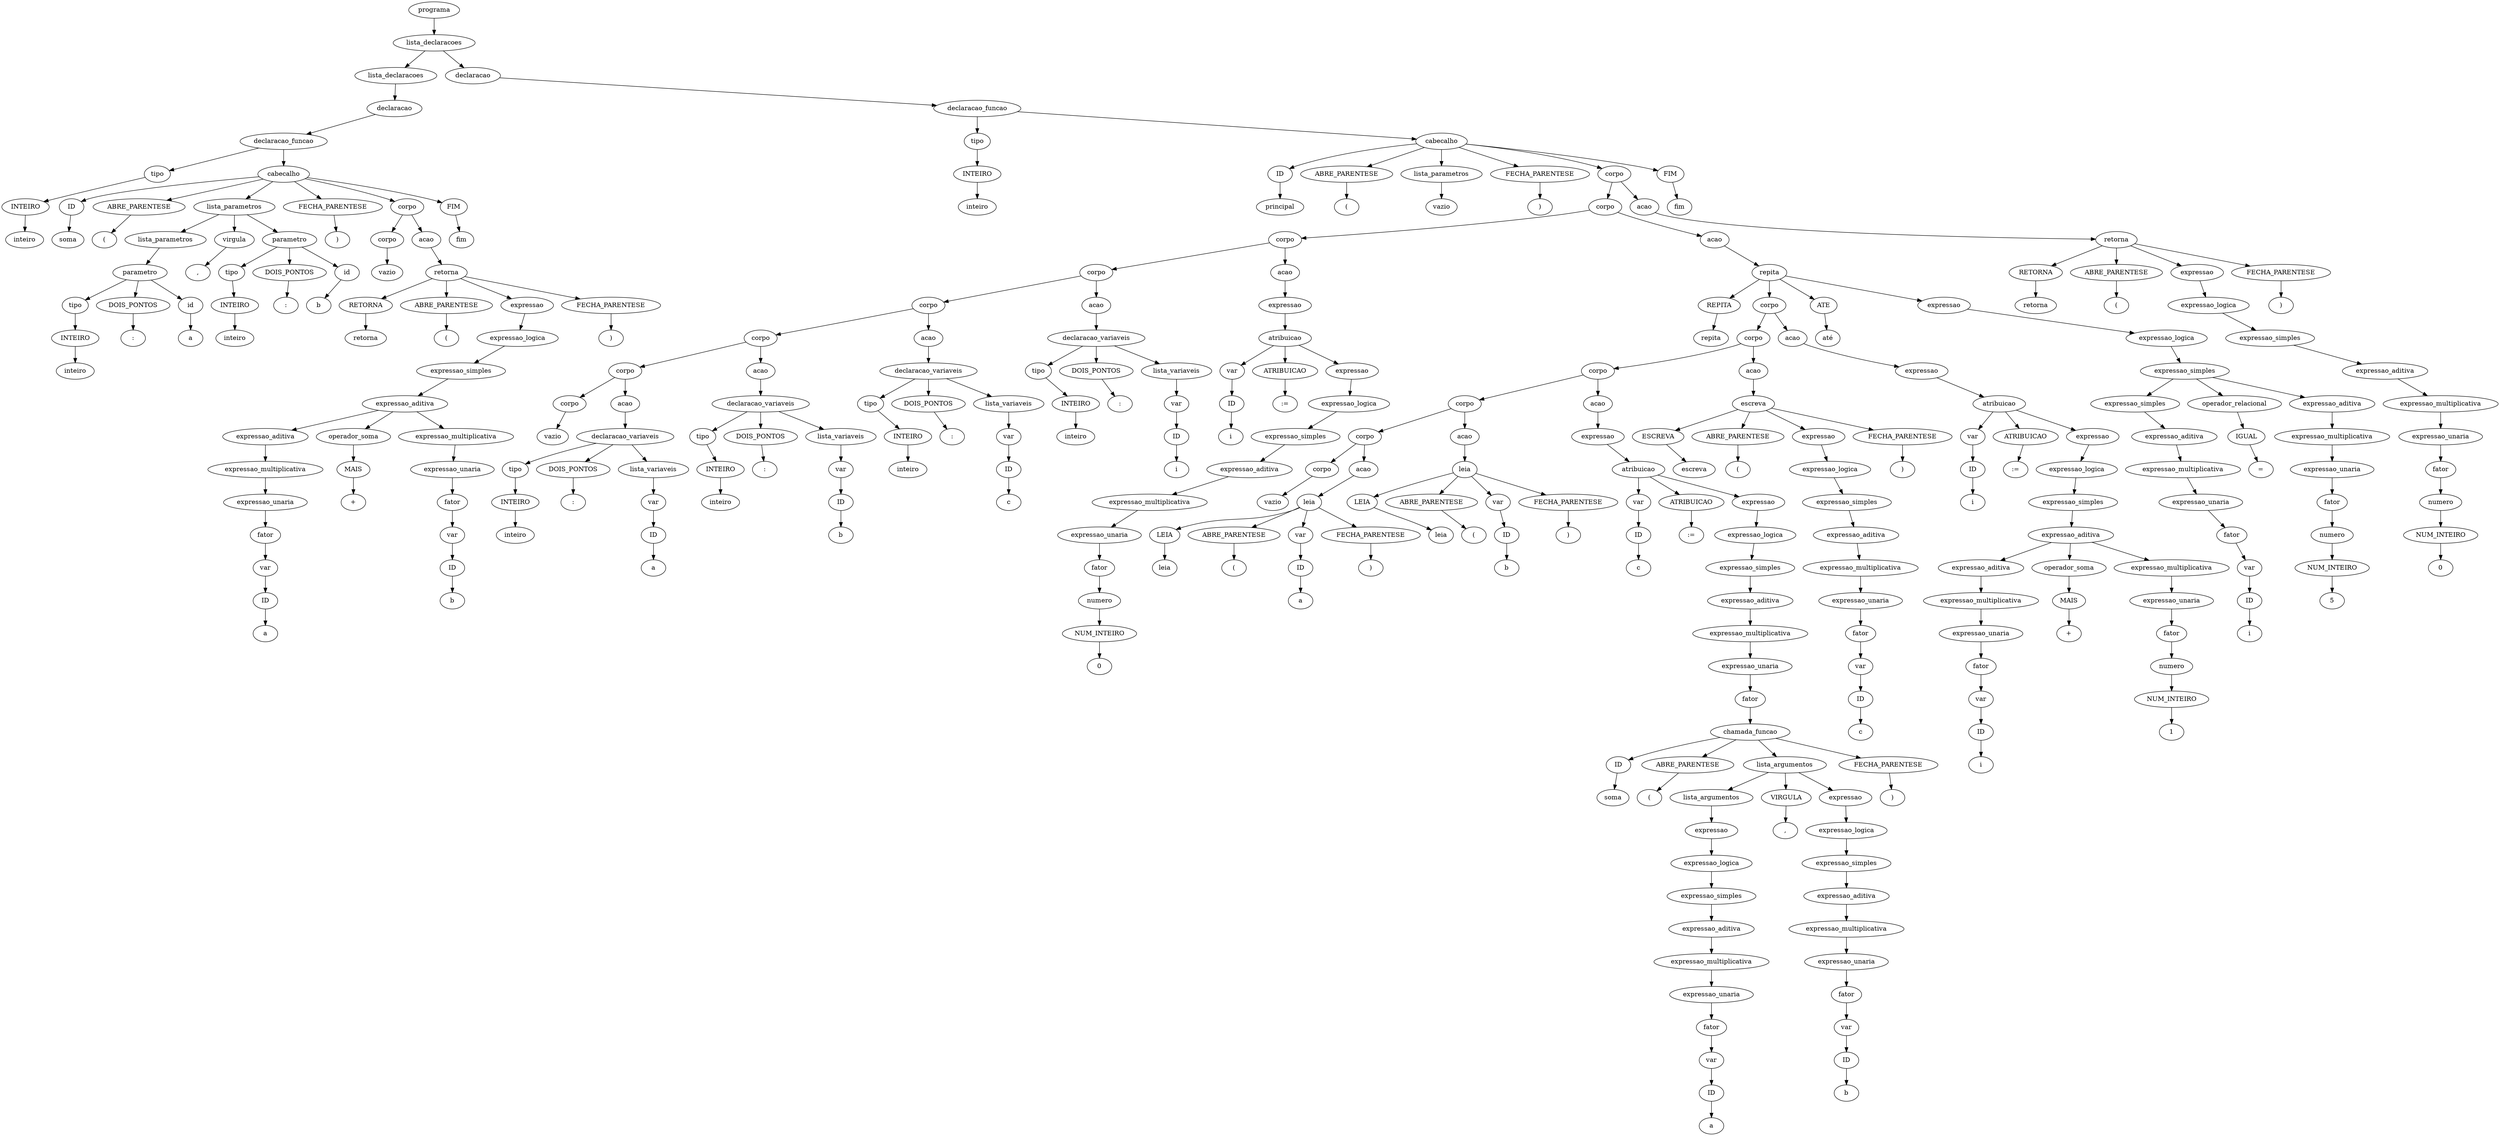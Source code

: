 digraph tree {
    "0x0" [label="programa"];
    "0x1" [label="lista_declaracoes"];
    "0x2" [label="lista_declaracoes"];
    "0x3" [label="declaracao"];
    "0x4" [label="declaracao_funcao"];
    "0x5" [label="tipo"];
    "0x6" [label="INTEIRO"];
    "0x7" [label="inteiro"];
    "0x8" [label="cabecalho"];
    "0x9" [label="ID"];
    "0xa" [label="soma"];
    "0xb" [label="ABRE_PARENTESE"];
    "0xc" [label="("];
    "0xd" [label="lista_parametros"];
    "0xe" [label="lista_parametros"];
    "0xf" [label="parametro"];
    "0x10" [label="tipo"];
    "0x11" [label="INTEIRO"];
    "0x12" [label="inteiro"];
    "0x13" [label="DOIS_PONTOS"];
    "0x14" [label=":"];
    "0x15" [label="id"];
    "0x16" [label="a"];
    "0x17" [label="virgula"];
    "0x18" [label=","];
    "0x19" [label="parametro"];
    "0x1a" [label="tipo"];
    "0x1b" [label="INTEIRO"];
    "0x1c" [label="inteiro"];
    "0x1d" [label="DOIS_PONTOS"];
    "0x1e" [label=":"];
    "0x1f" [label="id"];
    "0x20" [label="b"];
    "0x21" [label="FECHA_PARENTESE"];
    "0x22" [label=")"];
    "0x23" [label="corpo"];
    "0x24" [label="corpo"];
    "0x25" [label="vazio"];
    "0x26" [label="acao"];
    "0x27" [label="retorna"];
    "0x28" [label="RETORNA"];
    "0x29" [label="retorna"];
    "0x2a" [label="ABRE_PARENTESE"];
    "0x2b" [label="("];
    "0x2c" [label="expressao"];
    "0x2d" [label="expressao_logica"];
    "0x2e" [label="expressao_simples"];
    "0x2f" [label="expressao_aditiva"];
    "0x30" [label="expressao_aditiva"];
    "0x31" [label="expressao_multiplicativa"];
    "0x32" [label="expressao_unaria"];
    "0x33" [label="fator"];
    "0x34" [label="var"];
    "0x35" [label="ID"];
    "0x36" [label="a"];
    "0x37" [label="operador_soma"];
    "0x38" [label="MAIS"];
    "0x39" [label="+"];
    "0x3a" [label="expressao_multiplicativa"];
    "0x3b" [label="expressao_unaria"];
    "0x3c" [label="fator"];
    "0x3d" [label="var"];
    "0x3e" [label="ID"];
    "0x3f" [label="b"];
    "0x40" [label="FECHA_PARENTESE"];
    "0x41" [label=")"];
    "0x42" [label="FIM"];
    "0x43" [label="fim"];
    "0x44" [label="declaracao"];
    "0x45" [label="declaracao_funcao"];
    "0x46" [label="tipo"];
    "0x47" [label="INTEIRO"];
    "0x48" [label="inteiro"];
    "0x49" [label="cabecalho"];
    "0x4a" [label="ID"];
    "0x4b" [label="principal"];
    "0x4c" [label="ABRE_PARENTESE"];
    "0x4d" [label="("];
    "0x4e" [label="lista_parametros"];
    "0x4f" [label="vazio"];
    "0x50" [label="FECHA_PARENTESE"];
    "0x51" [label=")"];
    "0x52" [label="corpo"];
    "0x53" [label="corpo"];
    "0x54" [label="corpo"];
    "0x55" [label="corpo"];
    "0x56" [label="corpo"];
    "0x57" [label="corpo"];
    "0x58" [label="corpo"];
    "0x59" [label="corpo"];
    "0x5a" [label="vazio"];
    "0x5b" [label="acao"];
    "0x5c" [label="declaracao_variaveis"];
    "0x5d" [label="tipo"];
    "0x5e" [label="INTEIRO"];
    "0x5f" [label="inteiro"];
    "0x60" [label="DOIS_PONTOS"];
    "0x61" [label=":"];
    "0x62" [label="lista_variaveis"];
    "0x63" [label="var"];
    "0x64" [label="ID"];
    "0x65" [label="a"];
    "0x66" [label="acao"];
    "0x67" [label="declaracao_variaveis"];
    "0x68" [label="tipo"];
    "0x69" [label="INTEIRO"];
    "0x6a" [label="inteiro"];
    "0x6b" [label="DOIS_PONTOS"];
    "0x6c" [label=":"];
    "0x6d" [label="lista_variaveis"];
    "0x6e" [label="var"];
    "0x6f" [label="ID"];
    "0x70" [label="b"];
    "0x71" [label="acao"];
    "0x72" [label="declaracao_variaveis"];
    "0x73" [label="tipo"];
    "0x74" [label="INTEIRO"];
    "0x75" [label="inteiro"];
    "0x76" [label="DOIS_PONTOS"];
    "0x77" [label=":"];
    "0x78" [label="lista_variaveis"];
    "0x79" [label="var"];
    "0x7a" [label="ID"];
    "0x7b" [label="c"];
    "0x7c" [label="acao"];
    "0x7d" [label="declaracao_variaveis"];
    "0x7e" [label="tipo"];
    "0x7f" [label="INTEIRO"];
    "0x80" [label="inteiro"];
    "0x81" [label="DOIS_PONTOS"];
    "0x82" [label=":"];
    "0x83" [label="lista_variaveis"];
    "0x84" [label="var"];
    "0x85" [label="ID"];
    "0x86" [label="i"];
    "0x87" [label="acao"];
    "0x88" [label="expressao"];
    "0x89" [label="atribuicao"];
    "0x8a" [label="var"];
    "0x8b" [label="ID"];
    "0x8c" [label="i"];
    "0x8d" [label="ATRIBUICAO"];
    "0x8e" [label=":="];
    "0x8f" [label="expressao"];
    "0x90" [label="expressao_logica"];
    "0x91" [label="expressao_simples"];
    "0x92" [label="expressao_aditiva"];
    "0x93" [label="expressao_multiplicativa"];
    "0x94" [label="expressao_unaria"];
    "0x95" [label="fator"];
    "0x96" [label="numero"];
    "0x97" [label="NUM_INTEIRO"];
    "0x98" [label="0"];
    "0x99" [label="acao"];
    "0x9a" [label="repita"];
    "0x9b" [label="REPITA"];
    "0x9c" [label="repita"];
    "0x9d" [label="corpo"];
    "0x9e" [label="corpo"];
    "0x9f" [label="corpo"];
    "0xa0" [label="corpo"];
    "0xa1" [label="corpo"];
    "0xa2" [label="corpo"];
    "0xa3" [label="vazio"];
    "0xa4" [label="acao"];
    "0xa5" [label="leia"];
    "0xa6" [label="LEIA"];
    "0xa7" [label="leia"];
    "0xa8" [label="ABRE_PARENTESE"];
    "0xa9" [label="("];
    "0xaa" [label="var"];
    "0xab" [label="ID"];
    "0xac" [label="a"];
    "0xad" [label="FECHA_PARENTESE"];
    "0xae" [label=")"];
    "0xaf" [label="acao"];
    "0xb0" [label="leia"];
    "0xb1" [label="LEIA"];
    "0xb2" [label="leia"];
    "0xb3" [label="ABRE_PARENTESE"];
    "0xb4" [label="("];
    "0xb5" [label="var"];
    "0xb6" [label="ID"];
    "0xb7" [label="b"];
    "0xb8" [label="FECHA_PARENTESE"];
    "0xb9" [label=")"];
    "0xba" [label="acao"];
    "0xbb" [label="expressao"];
    "0xbc" [label="atribuicao"];
    "0xbd" [label="var"];
    "0xbe" [label="ID"];
    "0xbf" [label="c"];
    "0xc0" [label="ATRIBUICAO"];
    "0xc1" [label=":="];
    "0xc2" [label="expressao"];
    "0xc3" [label="expressao_logica"];
    "0xc4" [label="expressao_simples"];
    "0xc5" [label="expressao_aditiva"];
    "0xc6" [label="expressao_multiplicativa"];
    "0xc7" [label="expressao_unaria"];
    "0xc8" [label="fator"];
    "0xc9" [label="chamada_funcao"];
    "0xca" [label="ID"];
    "0xcb" [label="soma"];
    "0xcc" [label="ABRE_PARENTESE"];
    "0xcd" [label="("];
    "0xce" [label="lista_argumentos"];
    "0xcf" [label="lista_argumentos"];
    "0xd0" [label="expressao"];
    "0xd1" [label="expressao_logica"];
    "0xd2" [label="expressao_simples"];
    "0xd3" [label="expressao_aditiva"];
    "0xd4" [label="expressao_multiplicativa"];
    "0xd5" [label="expressao_unaria"];
    "0xd6" [label="fator"];
    "0xd7" [label="var"];
    "0xd8" [label="ID"];
    "0xd9" [label="a"];
    "0xda" [label="VIRGULA"];
    "0xdb" [label=","];
    "0xdc" [label="expressao"];
    "0xdd" [label="expressao_logica"];
    "0xde" [label="expressao_simples"];
    "0xdf" [label="expressao_aditiva"];
    "0xe0" [label="expressao_multiplicativa"];
    "0xe1" [label="expressao_unaria"];
    "0xe2" [label="fator"];
    "0xe3" [label="var"];
    "0xe4" [label="ID"];
    "0xe5" [label="b"];
    "0xe6" [label="FECHA_PARENTESE"];
    "0xe7" [label=")"];
    "0xe8" [label="acao"];
    "0xe9" [label="escreva"];
    "0xea" [label="ESCREVA"];
    "0xeb" [label="escreva"];
    "0xec" [label="ABRE_PARENTESE"];
    "0xed" [label="("];
    "0xee" [label="expressao"];
    "0xef" [label="expressao_logica"];
    "0xf0" [label="expressao_simples"];
    "0xf1" [label="expressao_aditiva"];
    "0xf2" [label="expressao_multiplicativa"];
    "0xf3" [label="expressao_unaria"];
    "0xf4" [label="fator"];
    "0xf5" [label="var"];
    "0xf6" [label="ID"];
    "0xf7" [label="c"];
    "0xf8" [label="FECHA_PARENTESE"];
    "0xf9" [label=")"];
    "0xfa" [label="acao"];
    "0xfb" [label="expressao"];
    "0xfc" [label="atribuicao"];
    "0xfd" [label="var"];
    "0xfe" [label="ID"];
    "0xff" [label="i"];
    "0x100" [label="ATRIBUICAO"];
    "0x101" [label=":="];
    "0x102" [label="expressao"];
    "0x103" [label="expressao_logica"];
    "0x104" [label="expressao_simples"];
    "0x105" [label="expressao_aditiva"];
    "0x106" [label="expressao_aditiva"];
    "0x107" [label="expressao_multiplicativa"];
    "0x108" [label="expressao_unaria"];
    "0x109" [label="fator"];
    "0x10a" [label="var"];
    "0x10b" [label="ID"];
    "0x10c" [label="i"];
    "0x10d" [label="operador_soma"];
    "0x10e" [label="MAIS"];
    "0x10f" [label="+"];
    "0x110" [label="expressao_multiplicativa"];
    "0x111" [label="expressao_unaria"];
    "0x112" [label="fator"];
    "0x113" [label="numero"];
    "0x114" [label="NUM_INTEIRO"];
    "0x115" [label="1"];
    "0x116" [label="ATE"];
    "0x117" [label="até"];
    "0x118" [label="expressao"];
    "0x119" [label="expressao_logica"];
    "0x11a" [label="expressao_simples"];
    "0x11b" [label="expressao_simples"];
    "0x11c" [label="expressao_aditiva"];
    "0x11d" [label="expressao_multiplicativa"];
    "0x11e" [label="expressao_unaria"];
    "0x11f" [label="fator"];
    "0x120" [label="var"];
    "0x121" [label="ID"];
    "0x122" [label="i"];
    "0x123" [label="operador_relacional"];
    "0x124" [label="IGUAL"];
    "0x125" [label="="];
    "0x126" [label="expressao_aditiva"];
    "0x127" [label="expressao_multiplicativa"];
    "0x128" [label="expressao_unaria"];
    "0x129" [label="fator"];
    "0x12a" [label="numero"];
    "0x12b" [label="NUM_INTEIRO"];
    "0x12c" [label="5"];
    "0x12d" [label="acao"];
    "0x12e" [label="retorna"];
    "0x12f" [label="RETORNA"];
    "0x130" [label="retorna"];
    "0x131" [label="ABRE_PARENTESE"];
    "0x132" [label="("];
    "0x133" [label="expressao"];
    "0x134" [label="expressao_logica"];
    "0x135" [label="expressao_simples"];
    "0x136" [label="expressao_aditiva"];
    "0x137" [label="expressao_multiplicativa"];
    "0x138" [label="expressao_unaria"];
    "0x139" [label="fator"];
    "0x13a" [label="numero"];
    "0x13b" [label="NUM_INTEIRO"];
    "0x13c" [label="0"];
    "0x13d" [label="FECHA_PARENTESE"];
    "0x13e" [label=")"];
    "0x13f" [label="FIM"];
    "0x140" [label="fim"];
    "0x0" -> "0x1";
    "0x1" -> "0x2";
    "0x1" -> "0x44";
    "0x2" -> "0x3";
    "0x3" -> "0x4";
    "0x4" -> "0x5";
    "0x4" -> "0x8";
    "0x5" -> "0x6";
    "0x6" -> "0x7";
    "0x8" -> "0x9";
    "0x8" -> "0xb";
    "0x8" -> "0xd";
    "0x8" -> "0x21";
    "0x8" -> "0x23";
    "0x8" -> "0x42";
    "0x9" -> "0xa";
    "0xb" -> "0xc";
    "0xd" -> "0xe";
    "0xd" -> "0x17";
    "0xd" -> "0x19";
    "0xe" -> "0xf";
    "0xf" -> "0x10";
    "0xf" -> "0x13";
    "0xf" -> "0x15";
    "0x10" -> "0x11";
    "0x11" -> "0x12";
    "0x13" -> "0x14";
    "0x15" -> "0x16";
    "0x17" -> "0x18";
    "0x19" -> "0x1a";
    "0x19" -> "0x1d";
    "0x19" -> "0x1f";
    "0x1a" -> "0x1b";
    "0x1b" -> "0x1c";
    "0x1d" -> "0x1e";
    "0x1f" -> "0x20";
    "0x21" -> "0x22";
    "0x23" -> "0x24";
    "0x23" -> "0x26";
    "0x24" -> "0x25";
    "0x26" -> "0x27";
    "0x27" -> "0x28";
    "0x27" -> "0x2a";
    "0x27" -> "0x2c";
    "0x27" -> "0x40";
    "0x28" -> "0x29";
    "0x2a" -> "0x2b";
    "0x2c" -> "0x2d";
    "0x2d" -> "0x2e";
    "0x2e" -> "0x2f";
    "0x2f" -> "0x30";
    "0x2f" -> "0x37";
    "0x2f" -> "0x3a";
    "0x30" -> "0x31";
    "0x31" -> "0x32";
    "0x32" -> "0x33";
    "0x33" -> "0x34";
    "0x34" -> "0x35";
    "0x35" -> "0x36";
    "0x37" -> "0x38";
    "0x38" -> "0x39";
    "0x3a" -> "0x3b";
    "0x3b" -> "0x3c";
    "0x3c" -> "0x3d";
    "0x3d" -> "0x3e";
    "0x3e" -> "0x3f";
    "0x40" -> "0x41";
    "0x42" -> "0x43";
    "0x44" -> "0x45";
    "0x45" -> "0x46";
    "0x45" -> "0x49";
    "0x46" -> "0x47";
    "0x47" -> "0x48";
    "0x49" -> "0x4a";
    "0x49" -> "0x4c";
    "0x49" -> "0x4e";
    "0x49" -> "0x50";
    "0x49" -> "0x52";
    "0x49" -> "0x13f";
    "0x4a" -> "0x4b";
    "0x4c" -> "0x4d";
    "0x4e" -> "0x4f";
    "0x50" -> "0x51";
    "0x52" -> "0x53";
    "0x52" -> "0x12d";
    "0x53" -> "0x54";
    "0x53" -> "0x99";
    "0x54" -> "0x55";
    "0x54" -> "0x87";
    "0x55" -> "0x56";
    "0x55" -> "0x7c";
    "0x56" -> "0x57";
    "0x56" -> "0x71";
    "0x57" -> "0x58";
    "0x57" -> "0x66";
    "0x58" -> "0x59";
    "0x58" -> "0x5b";
    "0x59" -> "0x5a";
    "0x5b" -> "0x5c";
    "0x5c" -> "0x5d";
    "0x5c" -> "0x60";
    "0x5c" -> "0x62";
    "0x5d" -> "0x5e";
    "0x5e" -> "0x5f";
    "0x60" -> "0x61";
    "0x62" -> "0x63";
    "0x63" -> "0x64";
    "0x64" -> "0x65";
    "0x66" -> "0x67";
    "0x67" -> "0x68";
    "0x67" -> "0x6b";
    "0x67" -> "0x6d";
    "0x68" -> "0x69";
    "0x69" -> "0x6a";
    "0x6b" -> "0x6c";
    "0x6d" -> "0x6e";
    "0x6e" -> "0x6f";
    "0x6f" -> "0x70";
    "0x71" -> "0x72";
    "0x72" -> "0x73";
    "0x72" -> "0x76";
    "0x72" -> "0x78";
    "0x73" -> "0x74";
    "0x74" -> "0x75";
    "0x76" -> "0x77";
    "0x78" -> "0x79";
    "0x79" -> "0x7a";
    "0x7a" -> "0x7b";
    "0x7c" -> "0x7d";
    "0x7d" -> "0x7e";
    "0x7d" -> "0x81";
    "0x7d" -> "0x83";
    "0x7e" -> "0x7f";
    "0x7f" -> "0x80";
    "0x81" -> "0x82";
    "0x83" -> "0x84";
    "0x84" -> "0x85";
    "0x85" -> "0x86";
    "0x87" -> "0x88";
    "0x88" -> "0x89";
    "0x89" -> "0x8a";
    "0x89" -> "0x8d";
    "0x89" -> "0x8f";
    "0x8a" -> "0x8b";
    "0x8b" -> "0x8c";
    "0x8d" -> "0x8e";
    "0x8f" -> "0x90";
    "0x90" -> "0x91";
    "0x91" -> "0x92";
    "0x92" -> "0x93";
    "0x93" -> "0x94";
    "0x94" -> "0x95";
    "0x95" -> "0x96";
    "0x96" -> "0x97";
    "0x97" -> "0x98";
    "0x99" -> "0x9a";
    "0x9a" -> "0x9b";
    "0x9a" -> "0x9d";
    "0x9a" -> "0x116";
    "0x9a" -> "0x118";
    "0x9b" -> "0x9c";
    "0x9d" -> "0x9e";
    "0x9d" -> "0xfa";
    "0x9e" -> "0x9f";
    "0x9e" -> "0xe8";
    "0x9f" -> "0xa0";
    "0x9f" -> "0xba";
    "0xa0" -> "0xa1";
    "0xa0" -> "0xaf";
    "0xa1" -> "0xa2";
    "0xa1" -> "0xa4";
    "0xa2" -> "0xa3";
    "0xa4" -> "0xa5";
    "0xa5" -> "0xa6";
    "0xa5" -> "0xa8";
    "0xa5" -> "0xaa";
    "0xa5" -> "0xad";
    "0xa6" -> "0xa7";
    "0xa8" -> "0xa9";
    "0xaa" -> "0xab";
    "0xab" -> "0xac";
    "0xad" -> "0xae";
    "0xaf" -> "0xb0";
    "0xb0" -> "0xb1";
    "0xb0" -> "0xb3";
    "0xb0" -> "0xb5";
    "0xb0" -> "0xb8";
    "0xb1" -> "0xb2";
    "0xb3" -> "0xb4";
    "0xb5" -> "0xb6";
    "0xb6" -> "0xb7";
    "0xb8" -> "0xb9";
    "0xba" -> "0xbb";
    "0xbb" -> "0xbc";
    "0xbc" -> "0xbd";
    "0xbc" -> "0xc0";
    "0xbc" -> "0xc2";
    "0xbd" -> "0xbe";
    "0xbe" -> "0xbf";
    "0xc0" -> "0xc1";
    "0xc2" -> "0xc3";
    "0xc3" -> "0xc4";
    "0xc4" -> "0xc5";
    "0xc5" -> "0xc6";
    "0xc6" -> "0xc7";
    "0xc7" -> "0xc8";
    "0xc8" -> "0xc9";
    "0xc9" -> "0xca";
    "0xc9" -> "0xcc";
    "0xc9" -> "0xce";
    "0xc9" -> "0xe6";
    "0xca" -> "0xcb";
    "0xcc" -> "0xcd";
    "0xce" -> "0xcf";
    "0xce" -> "0xda";
    "0xce" -> "0xdc";
    "0xcf" -> "0xd0";
    "0xd0" -> "0xd1";
    "0xd1" -> "0xd2";
    "0xd2" -> "0xd3";
    "0xd3" -> "0xd4";
    "0xd4" -> "0xd5";
    "0xd5" -> "0xd6";
    "0xd6" -> "0xd7";
    "0xd7" -> "0xd8";
    "0xd8" -> "0xd9";
    "0xda" -> "0xdb";
    "0xdc" -> "0xdd";
    "0xdd" -> "0xde";
    "0xde" -> "0xdf";
    "0xdf" -> "0xe0";
    "0xe0" -> "0xe1";
    "0xe1" -> "0xe2";
    "0xe2" -> "0xe3";
    "0xe3" -> "0xe4";
    "0xe4" -> "0xe5";
    "0xe6" -> "0xe7";
    "0xe8" -> "0xe9";
    "0xe9" -> "0xea";
    "0xe9" -> "0xec";
    "0xe9" -> "0xee";
    "0xe9" -> "0xf8";
    "0xea" -> "0xeb";
    "0xec" -> "0xed";
    "0xee" -> "0xef";
    "0xef" -> "0xf0";
    "0xf0" -> "0xf1";
    "0xf1" -> "0xf2";
    "0xf2" -> "0xf3";
    "0xf3" -> "0xf4";
    "0xf4" -> "0xf5";
    "0xf5" -> "0xf6";
    "0xf6" -> "0xf7";
    "0xf8" -> "0xf9";
    "0xfa" -> "0xfb";
    "0xfb" -> "0xfc";
    "0xfc" -> "0xfd";
    "0xfc" -> "0x100";
    "0xfc" -> "0x102";
    "0xfd" -> "0xfe";
    "0xfe" -> "0xff";
    "0x100" -> "0x101";
    "0x102" -> "0x103";
    "0x103" -> "0x104";
    "0x104" -> "0x105";
    "0x105" -> "0x106";
    "0x105" -> "0x10d";
    "0x105" -> "0x110";
    "0x106" -> "0x107";
    "0x107" -> "0x108";
    "0x108" -> "0x109";
    "0x109" -> "0x10a";
    "0x10a" -> "0x10b";
    "0x10b" -> "0x10c";
    "0x10d" -> "0x10e";
    "0x10e" -> "0x10f";
    "0x110" -> "0x111";
    "0x111" -> "0x112";
    "0x112" -> "0x113";
    "0x113" -> "0x114";
    "0x114" -> "0x115";
    "0x116" -> "0x117";
    "0x118" -> "0x119";
    "0x119" -> "0x11a";
    "0x11a" -> "0x11b";
    "0x11a" -> "0x123";
    "0x11a" -> "0x126";
    "0x11b" -> "0x11c";
    "0x11c" -> "0x11d";
    "0x11d" -> "0x11e";
    "0x11e" -> "0x11f";
    "0x11f" -> "0x120";
    "0x120" -> "0x121";
    "0x121" -> "0x122";
    "0x123" -> "0x124";
    "0x124" -> "0x125";
    "0x126" -> "0x127";
    "0x127" -> "0x128";
    "0x128" -> "0x129";
    "0x129" -> "0x12a";
    "0x12a" -> "0x12b";
    "0x12b" -> "0x12c";
    "0x12d" -> "0x12e";
    "0x12e" -> "0x12f";
    "0x12e" -> "0x131";
    "0x12e" -> "0x133";
    "0x12e" -> "0x13d";
    "0x12f" -> "0x130";
    "0x131" -> "0x132";
    "0x133" -> "0x134";
    "0x134" -> "0x135";
    "0x135" -> "0x136";
    "0x136" -> "0x137";
    "0x137" -> "0x138";
    "0x138" -> "0x139";
    "0x139" -> "0x13a";
    "0x13a" -> "0x13b";
    "0x13b" -> "0x13c";
    "0x13d" -> "0x13e";
    "0x13f" -> "0x140";
}

